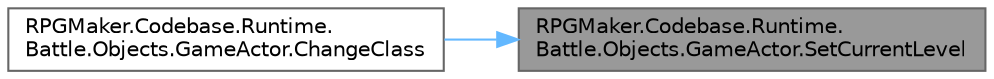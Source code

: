 digraph "RPGMaker.Codebase.Runtime.Battle.Objects.GameActor.SetCurrentLevel"
{
 // LATEX_PDF_SIZE
  bgcolor="transparent";
  edge [fontname=Helvetica,fontsize=10,labelfontname=Helvetica,labelfontsize=10];
  node [fontname=Helvetica,fontsize=10,shape=box,height=0.2,width=0.4];
  rankdir="RL";
  Node1 [id="Node000001",label="RPGMaker.Codebase.Runtime.\lBattle.Objects.GameActor.SetCurrentLevel",height=0.2,width=0.4,color="gray40", fillcolor="grey60", style="filled", fontcolor="black",tooltip="😁 [Uniteで追加されたメソッド]"];
  Node1 -> Node2 [id="edge1_Node000001_Node000002",dir="back",color="steelblue1",style="solid",tooltip=" "];
  Node2 [id="Node000002",label="RPGMaker.Codebase.Runtime.\lBattle.Objects.GameActor.ChangeClass",height=0.2,width=0.4,color="grey40", fillcolor="white", style="filled",URL="$db/dfc/class_r_p_g_maker_1_1_codebase_1_1_runtime_1_1_battle_1_1_objects_1_1_game_actor.html#ab56e3fb89212ea018c22c843a2ae0188",tooltip="😁 指定クラスに変更する"];
}
